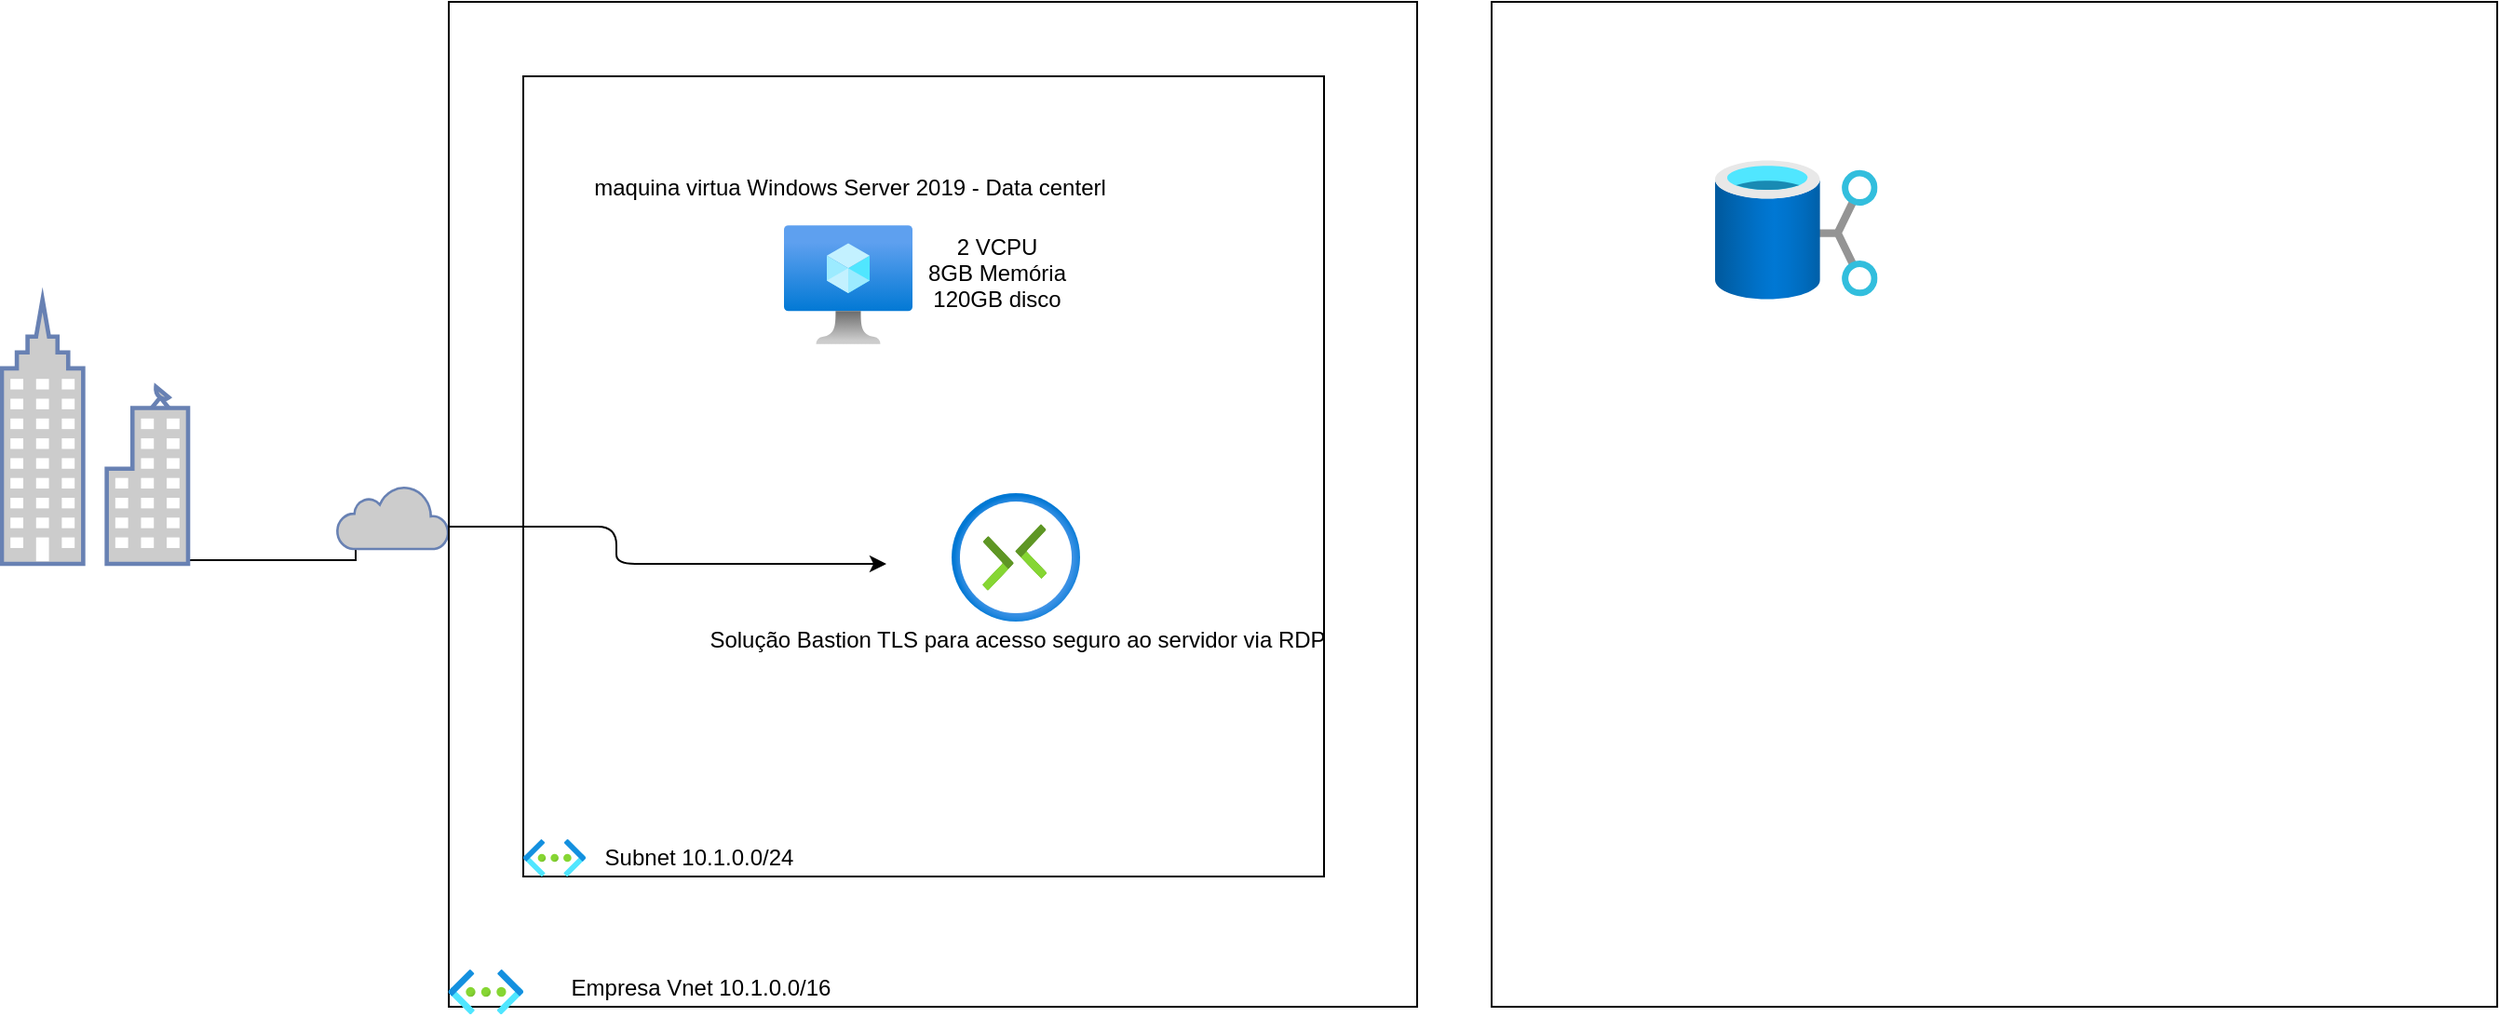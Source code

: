 <mxfile version="14.5.3" type="github">
  <diagram id="Ht1M8jgEwFfnCIfOTk4-" name="Page-1">
    <mxGraphModel dx="2696" dy="617" grid="1" gridSize="10" guides="1" tooltips="1" connect="1" arrows="1" fold="1" page="1" pageScale="1" pageWidth="1169" pageHeight="827" math="0" shadow="0">
      <root>
        <mxCell id="0" />
        <mxCell id="1" parent="0" />
        <mxCell id="kD9fcNUhj8GeK87am7Re-3" style="edgeStyle=orthogonalEdgeStyle;rounded=0;orthogonalLoop=1;jettySize=auto;html=1;fontStyle=1;entryX=0.14;entryY=1;entryDx=0;entryDy=0;entryPerimeter=0;" parent="1" edge="1" target="kD9fcNUhj8GeK87am7Re-13" source="kD9fcNUhj8GeK87am7Re-12">
          <mxGeometry relative="1" as="geometry">
            <mxPoint x="150" y="450" as="sourcePoint" />
            <mxPoint x="170" y="430" as="targetPoint" />
            <Array as="points">
              <mxPoint x="150" y="440" />
              <mxPoint x="150" y="430" />
            </Array>
          </mxGeometry>
        </mxCell>
        <mxCell id="kD9fcNUhj8GeK87am7Re-5" value="&lt;font style=&quot;vertical-align: inherit&quot;&gt;&lt;font style=&quot;vertical-align: inherit&quot;&gt;&lt;font style=&quot;vertical-align: inherit&quot;&gt;&lt;font style=&quot;vertical-align: inherit&quot;&gt;empresa-vnet 10.1.0.0/16&lt;/font&gt;&lt;/font&gt;&lt;/font&gt;&lt;/font&gt;" style="text;html=1;resizable=0;autosize=1;align=center;verticalAlign=middle;points=[];fillColor=none;strokeColor=none;rounded=0;" parent="1" vertex="1">
          <mxGeometry x="340" y="230" width="150" height="20" as="geometry" />
        </mxCell>
        <mxCell id="kD9fcNUhj8GeK87am7Re-6" value="&lt;font style=&quot;vertical-align: inherit&quot;&gt;&lt;font style=&quot;vertical-align: inherit&quot;&gt;&lt;font style=&quot;vertical-align: inherit&quot;&gt;&lt;font style=&quot;vertical-align: inherit&quot;&gt;subnet 10.1.0.0/24&lt;/font&gt;&lt;/font&gt;&lt;/font&gt;&lt;/font&gt;" style="text;html=1;resizable=0;autosize=1;align=center;verticalAlign=middle;points=[];fillColor=none;strokeColor=none;rounded=0;" parent="1" vertex="1">
          <mxGeometry x="420" y="370" width="110" height="20" as="geometry" />
        </mxCell>
        <mxCell id="kD9fcNUhj8GeK87am7Re-7" value="Texto" style="text;whiteSpace=wrap;html=1;" parent="1" vertex="1">
          <mxGeometry x="360" y="230" width="50" height="30" as="geometry" />
        </mxCell>
        <mxCell id="kD9fcNUhj8GeK87am7Re-12" value="" style="fontColor=#0066CC;verticalAlign=top;verticalLabelPosition=bottom;labelPosition=center;align=center;html=1;outlineConnect=0;fillColor=#CCCCCC;strokeColor=#6881B3;gradientColor=none;gradientDirection=north;strokeWidth=2;shape=mxgraph.networks.business_center;" parent="1" vertex="1">
          <mxGeometry x="-40" y="300" width="100" height="142" as="geometry" />
        </mxCell>
        <mxCell id="kD9fcNUhj8GeK87am7Re-13" value="" style="html=1;outlineConnect=0;fillColor=#CCCCCC;strokeColor=#6881B3;gradientColor=none;gradientDirection=north;strokeWidth=2;shape=mxgraph.networks.cloud;fontColor=#ffffff;" parent="1" vertex="1">
          <mxGeometry x="140" y="400" width="60" height="34" as="geometry" />
        </mxCell>
        <mxCell id="-0IRwzmgg4wR90lVHfzS-1" value="" style="rounded=0;whiteSpace=wrap;html=1;" vertex="1" parent="1">
          <mxGeometry x="200" y="140" width="520" height="540" as="geometry" />
        </mxCell>
        <mxCell id="-0IRwzmgg4wR90lVHfzS-3" value="" style="aspect=fixed;html=1;points=[];align=center;image;fontSize=12;image=img/lib/azure2/networking/Virtual_Networks.svg;" vertex="1" parent="1">
          <mxGeometry x="199.75" y="660" width="40.25" height="24.03" as="geometry" />
        </mxCell>
        <mxCell id="-0IRwzmgg4wR90lVHfzS-4" value="&lt;font style=&quot;vertical-align: inherit&quot;&gt;&lt;font style=&quot;vertical-align: inherit&quot;&gt;&lt;font style=&quot;vertical-align: inherit&quot;&gt;&lt;font style=&quot;vertical-align: inherit&quot;&gt;&lt;font style=&quot;vertical-align: inherit&quot;&gt;&lt;font style=&quot;vertical-align: inherit&quot;&gt;Empresa Vnet 10.1.0.0/16&lt;/font&gt;&lt;/font&gt;&lt;/font&gt;&lt;/font&gt;&lt;/font&gt;&lt;/font&gt;" style="text;html=1;resizable=0;autosize=1;align=center;verticalAlign=middle;points=[];fillColor=none;strokeColor=none;rounded=0;" vertex="1" parent="1">
          <mxGeometry x="260" y="660" width="150" height="20" as="geometry" />
        </mxCell>
        <mxCell id="-0IRwzmgg4wR90lVHfzS-5" value="" style="whiteSpace=wrap;html=1;aspect=fixed;" vertex="1" parent="1">
          <mxGeometry x="240" y="180" width="430" height="430" as="geometry" />
        </mxCell>
        <mxCell id="-0IRwzmgg4wR90lVHfzS-7" value="" style="aspect=fixed;html=1;points=[];align=center;image;fontSize=12;image=img/lib/azure2/networking/Virtual_Networks.svg;" vertex="1" parent="1">
          <mxGeometry x="240" y="590" width="33.5" height="20" as="geometry" />
        </mxCell>
        <mxCell id="-0IRwzmgg4wR90lVHfzS-8" value="&lt;font style=&quot;vertical-align: inherit&quot;&gt;&lt;font style=&quot;vertical-align: inherit&quot;&gt;&lt;font style=&quot;vertical-align: inherit&quot;&gt;&lt;font style=&quot;vertical-align: inherit&quot;&gt;Subnet 10.1.0.0/24&lt;/font&gt;&lt;/font&gt;&lt;/font&gt;&lt;/font&gt;" style="text;html=1;resizable=0;autosize=1;align=center;verticalAlign=middle;points=[];fillColor=none;strokeColor=none;rounded=0;" vertex="1" parent="1">
          <mxGeometry x="273.5" y="590" width="120" height="20" as="geometry" />
        </mxCell>
        <mxCell id="-0IRwzmgg4wR90lVHfzS-9" value="" style="aspect=fixed;html=1;points=[];align=center;image;fontSize=12;image=img/lib/azure2/compute/Virtual_Machine.svg;" vertex="1" parent="1">
          <mxGeometry x="380" y="260" width="69" height="64" as="geometry" />
        </mxCell>
        <mxCell id="-0IRwzmgg4wR90lVHfzS-10" value="&lt;font style=&quot;vertical-align: inherit&quot;&gt;&lt;font style=&quot;vertical-align: inherit&quot;&gt;&lt;font style=&quot;vertical-align: inherit&quot;&gt;&lt;font style=&quot;vertical-align: inherit&quot;&gt;&lt;font style=&quot;vertical-align: inherit&quot;&gt;&lt;font style=&quot;vertical-align: inherit&quot;&gt;&lt;font style=&quot;vertical-align: inherit&quot;&gt;&lt;font style=&quot;vertical-align: inherit&quot;&gt;maquina virtua Windows Server 2019 - Data centerl&lt;/font&gt;&lt;/font&gt;&lt;/font&gt;&lt;/font&gt;&lt;/font&gt;&lt;/font&gt;&lt;/font&gt;&lt;/font&gt;" style="text;html=1;resizable=0;autosize=1;align=center;verticalAlign=middle;points=[];fillColor=none;strokeColor=none;rounded=0;" vertex="1" parent="1">
          <mxGeometry x="269.5" y="230" width="290" height="20" as="geometry" />
        </mxCell>
        <mxCell id="-0IRwzmgg4wR90lVHfzS-11" value="&lt;font style=&quot;vertical-align: inherit&quot;&gt;&lt;font style=&quot;vertical-align: inherit&quot;&gt;2 VCPU&lt;br&gt;8GB Memória&lt;br&gt;120GB disco&lt;br&gt;&lt;br&gt;&lt;br&gt;&lt;/font&gt;&lt;/font&gt;" style="text;html=1;resizable=0;autosize=1;align=center;verticalAlign=middle;points=[];fillColor=none;strokeColor=none;rounded=0;" vertex="1" parent="1">
          <mxGeometry x="449" y="260" width="90" height="80" as="geometry" />
        </mxCell>
        <mxCell id="-0IRwzmgg4wR90lVHfzS-15" value="" style="edgeStyle=elbowEdgeStyle;elbow=horizontal;endArrow=classic;html=1;" edge="1" parent="1">
          <mxGeometry width="50" height="50" relative="1" as="geometry">
            <mxPoint x="200" y="422" as="sourcePoint" />
            <mxPoint x="435" y="442" as="targetPoint" />
            <Array as="points">
              <mxPoint x="290" y="422" />
            </Array>
          </mxGeometry>
        </mxCell>
        <mxCell id="-0IRwzmgg4wR90lVHfzS-17" value="" style="aspect=fixed;html=1;points=[];align=center;image;fontSize=12;image=img/lib/azure2/networking/Connections.svg;" vertex="1" parent="1">
          <mxGeometry x="470" y="404" width="69" height="69" as="geometry" />
        </mxCell>
        <mxCell id="-0IRwzmgg4wR90lVHfzS-18" value="&lt;font style=&quot;vertical-align: inherit&quot;&gt;&lt;font style=&quot;vertical-align: inherit&quot;&gt;&lt;font style=&quot;vertical-align: inherit&quot;&gt;&lt;font style=&quot;vertical-align: inherit&quot;&gt;Solução Bastion TLS para acesso seguro ao servidor via RDP&lt;/font&gt;&lt;/font&gt;&lt;/font&gt;&lt;/font&gt;" style="text;html=1;resizable=0;autosize=1;align=center;verticalAlign=middle;points=[];fillColor=none;strokeColor=none;rounded=0;" vertex="1" parent="1">
          <mxGeometry x="329.5" y="473" width="350" height="20" as="geometry" />
        </mxCell>
        <mxCell id="-0IRwzmgg4wR90lVHfzS-19" value="" style="whiteSpace=wrap;html=1;aspect=fixed;" vertex="1" parent="1">
          <mxGeometry x="760" y="140" width="540" height="540" as="geometry" />
        </mxCell>
        <mxCell id="-0IRwzmgg4wR90lVHfzS-20" value="" style="aspect=fixed;html=1;points=[];align=center;image;fontSize=12;image=img/lib/azure2/storage/Data_Shares.svg;" vertex="1" parent="1">
          <mxGeometry x="880" y="225" width="87.27" height="75" as="geometry" />
        </mxCell>
      </root>
    </mxGraphModel>
  </diagram>
</mxfile>
